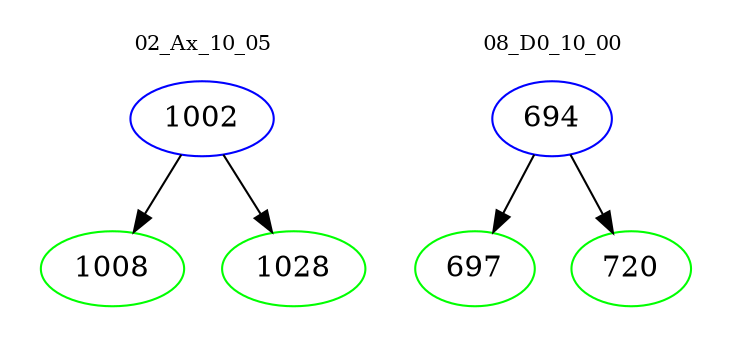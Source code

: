digraph{
subgraph cluster_0 {
color = white
label = "02_Ax_10_05";
fontsize=10;
T0_1002 [label="1002", color="blue"]
T0_1002 -> T0_1008 [color="black"]
T0_1008 [label="1008", color="green"]
T0_1002 -> T0_1028 [color="black"]
T0_1028 [label="1028", color="green"]
}
subgraph cluster_1 {
color = white
label = "08_D0_10_00";
fontsize=10;
T1_694 [label="694", color="blue"]
T1_694 -> T1_697 [color="black"]
T1_697 [label="697", color="green"]
T1_694 -> T1_720 [color="black"]
T1_720 [label="720", color="green"]
}
}
